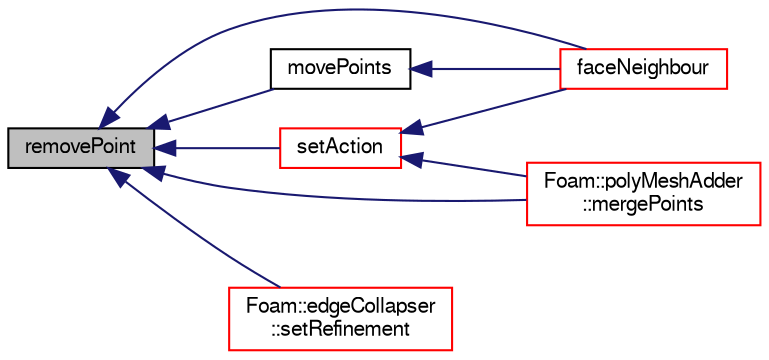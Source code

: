 digraph "removePoint"
{
  bgcolor="transparent";
  edge [fontname="FreeSans",fontsize="10",labelfontname="FreeSans",labelfontsize="10"];
  node [fontname="FreeSans",fontsize="10",shape=record];
  rankdir="LR";
  Node1955 [label="removePoint",height=0.2,width=0.4,color="black", fillcolor="grey75", style="filled", fontcolor="black"];
  Node1955 -> Node1956 [dir="back",color="midnightblue",fontsize="10",style="solid",fontname="FreeSans"];
  Node1956 [label="faceNeighbour",height=0.2,width=0.4,color="red",URL="$a21678.html#ac0226836c6afb225e82b34f85b7c5d2c"];
  Node1955 -> Node1960 [dir="back",color="midnightblue",fontsize="10",style="solid",fontname="FreeSans"];
  Node1960 [label="Foam::polyMeshAdder\l::mergePoints",height=0.2,width=0.4,color="red",URL="$a21594.html#a4a56041144898b62dd90a030e2143d1a",tooltip="Helper: Merge points. "];
  Node1955 -> Node1975 [dir="back",color="midnightblue",fontsize="10",style="solid",fontname="FreeSans"];
  Node1975 [label="movePoints",height=0.2,width=0.4,color="black",URL="$a21678.html#a0ba77b0b036b107db06bafe301c800f1",tooltip="Move all points. Incompatible with other topology changes. "];
  Node1975 -> Node1956 [dir="back",color="midnightblue",fontsize="10",style="solid",fontname="FreeSans"];
  Node1955 -> Node1976 [dir="back",color="midnightblue",fontsize="10",style="solid",fontname="FreeSans"];
  Node1976 [label="setAction",height=0.2,width=0.4,color="red",URL="$a21678.html#a40a23962b792d24f4cb999f5b55aece2",tooltip="For compatibility with polyTopoChange: set topological action. "];
  Node1976 -> Node1956 [dir="back",color="midnightblue",fontsize="10",style="solid",fontname="FreeSans"];
  Node1976 -> Node1960 [dir="back",color="midnightblue",fontsize="10",style="solid",fontname="FreeSans"];
  Node1955 -> Node2005 [dir="back",color="midnightblue",fontsize="10",style="solid",fontname="FreeSans"];
  Node2005 [label="Foam::edgeCollapser\l::setRefinement",height=0.2,width=0.4,color="red",URL="$a21642.html#a788f5a11a20efd0f4a6a8ab78be4efeb",tooltip="Play commands into polyTopoChange to create mesh. "];
}
